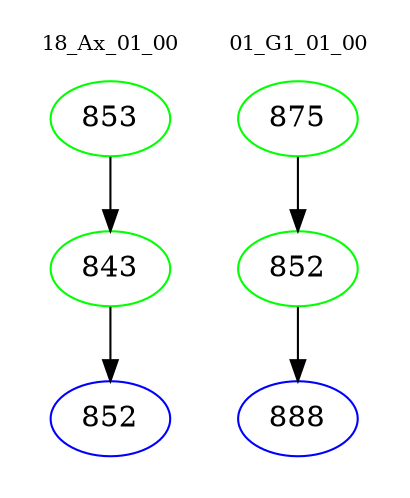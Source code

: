 digraph{
subgraph cluster_0 {
color = white
label = "18_Ax_01_00";
fontsize=10;
T0_853 [label="853", color="green"]
T0_853 -> T0_843 [color="black"]
T0_843 [label="843", color="green"]
T0_843 -> T0_852 [color="black"]
T0_852 [label="852", color="blue"]
}
subgraph cluster_1 {
color = white
label = "01_G1_01_00";
fontsize=10;
T1_875 [label="875", color="green"]
T1_875 -> T1_852 [color="black"]
T1_852 [label="852", color="green"]
T1_852 -> T1_888 [color="black"]
T1_888 [label="888", color="blue"]
}
}
